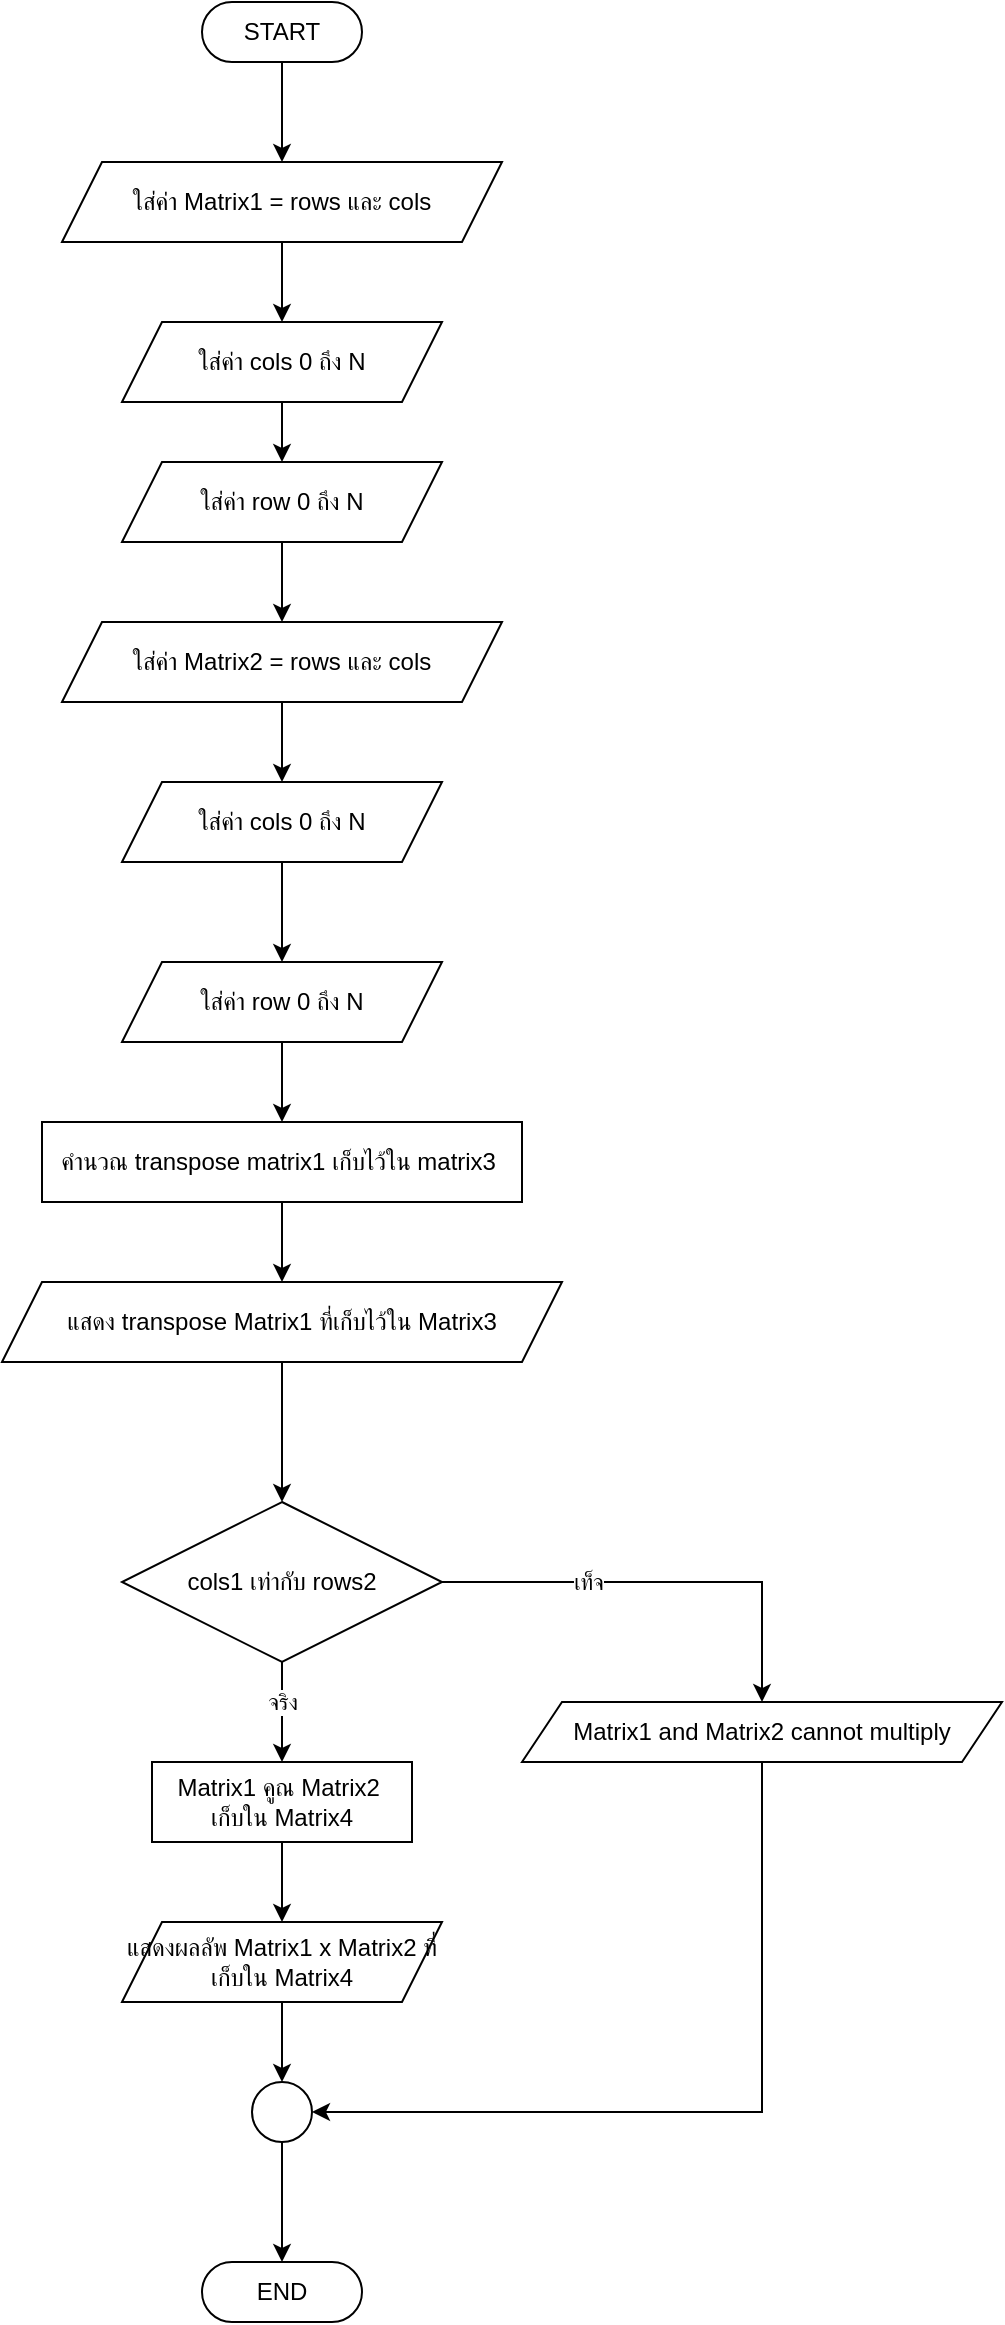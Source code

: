 <mxfile version="24.7.17">
  <diagram name="Page-1" id="nk33O3myFzExoFOTdXr2">
    <mxGraphModel dx="2100" dy="1258" grid="1" gridSize="10" guides="1" tooltips="1" connect="1" arrows="1" fold="1" page="1" pageScale="1" pageWidth="850" pageHeight="1100" math="0" shadow="0">
      <root>
        <mxCell id="0" />
        <mxCell id="1" parent="0" />
        <mxCell id="kYGMWOx48pSqeB-PKOhN-2" value="" style="edgeStyle=orthogonalEdgeStyle;rounded=0;orthogonalLoop=1;jettySize=auto;html=1;" edge="1" parent="1" source="UBjv-P3hsI7ne-E2DAJY-2" target="kYGMWOx48pSqeB-PKOhN-1">
          <mxGeometry relative="1" as="geometry" />
        </mxCell>
        <mxCell id="UBjv-P3hsI7ne-E2DAJY-2" value="START" style="rounded=1;whiteSpace=wrap;html=1;arcSize=50;" parent="1" vertex="1">
          <mxGeometry x="360" y="15" width="80" height="30" as="geometry" />
        </mxCell>
        <mxCell id="UBjv-P3hsI7ne-E2DAJY-3" value="END" style="rounded=1;whiteSpace=wrap;html=1;arcSize=50;" parent="1" vertex="1">
          <mxGeometry x="360" y="1145" width="80" height="30" as="geometry" />
        </mxCell>
        <mxCell id="kYGMWOx48pSqeB-PKOhN-4" value="" style="edgeStyle=orthogonalEdgeStyle;rounded=0;orthogonalLoop=1;jettySize=auto;html=1;" edge="1" parent="1" source="kYGMWOx48pSqeB-PKOhN-1" target="kYGMWOx48pSqeB-PKOhN-3">
          <mxGeometry relative="1" as="geometry" />
        </mxCell>
        <mxCell id="kYGMWOx48pSqeB-PKOhN-1" value="ใส่ค่า Matrix1 = rows และ cols" style="shape=parallelogram;perimeter=parallelogramPerimeter;whiteSpace=wrap;html=1;fixedSize=1;" vertex="1" parent="1">
          <mxGeometry x="290" y="95" width="220" height="40" as="geometry" />
        </mxCell>
        <mxCell id="kYGMWOx48pSqeB-PKOhN-6" value="" style="edgeStyle=orthogonalEdgeStyle;rounded=0;orthogonalLoop=1;jettySize=auto;html=1;" edge="1" parent="1" source="kYGMWOx48pSqeB-PKOhN-3" target="kYGMWOx48pSqeB-PKOhN-5">
          <mxGeometry relative="1" as="geometry" />
        </mxCell>
        <mxCell id="kYGMWOx48pSqeB-PKOhN-3" value="ใส่ค่า cols 0 ถึง N" style="shape=parallelogram;perimeter=parallelogramPerimeter;whiteSpace=wrap;html=1;fixedSize=1;" vertex="1" parent="1">
          <mxGeometry x="320" y="175" width="160" height="40" as="geometry" />
        </mxCell>
        <mxCell id="kYGMWOx48pSqeB-PKOhN-12" value="" style="edgeStyle=orthogonalEdgeStyle;rounded=0;orthogonalLoop=1;jettySize=auto;html=1;" edge="1" parent="1" source="kYGMWOx48pSqeB-PKOhN-5" target="kYGMWOx48pSqeB-PKOhN-8">
          <mxGeometry relative="1" as="geometry" />
        </mxCell>
        <mxCell id="kYGMWOx48pSqeB-PKOhN-5" value="ใส่ค่า row 0 ถึง N" style="shape=parallelogram;perimeter=parallelogramPerimeter;whiteSpace=wrap;html=1;fixedSize=1;" vertex="1" parent="1">
          <mxGeometry x="320" y="245" width="160" height="40" as="geometry" />
        </mxCell>
        <mxCell id="kYGMWOx48pSqeB-PKOhN-7" value="" style="edgeStyle=orthogonalEdgeStyle;rounded=0;orthogonalLoop=1;jettySize=auto;html=1;" edge="1" parent="1" source="kYGMWOx48pSqeB-PKOhN-8" target="kYGMWOx48pSqeB-PKOhN-10">
          <mxGeometry relative="1" as="geometry" />
        </mxCell>
        <mxCell id="kYGMWOx48pSqeB-PKOhN-8" value="ใส่ค่า Matrix2 = rows และ cols" style="shape=parallelogram;perimeter=parallelogramPerimeter;whiteSpace=wrap;html=1;fixedSize=1;" vertex="1" parent="1">
          <mxGeometry x="290" y="325" width="220" height="40" as="geometry" />
        </mxCell>
        <mxCell id="kYGMWOx48pSqeB-PKOhN-9" value="" style="edgeStyle=orthogonalEdgeStyle;rounded=0;orthogonalLoop=1;jettySize=auto;html=1;" edge="1" parent="1" source="kYGMWOx48pSqeB-PKOhN-10" target="kYGMWOx48pSqeB-PKOhN-11">
          <mxGeometry relative="1" as="geometry" />
        </mxCell>
        <mxCell id="kYGMWOx48pSqeB-PKOhN-10" value="ใส่ค่า cols 0 ถึง N" style="shape=parallelogram;perimeter=parallelogramPerimeter;whiteSpace=wrap;html=1;fixedSize=1;" vertex="1" parent="1">
          <mxGeometry x="320" y="405" width="160" height="40" as="geometry" />
        </mxCell>
        <mxCell id="kYGMWOx48pSqeB-PKOhN-14" value="" style="edgeStyle=orthogonalEdgeStyle;rounded=0;orthogonalLoop=1;jettySize=auto;html=1;" edge="1" parent="1" source="kYGMWOx48pSqeB-PKOhN-11" target="kYGMWOx48pSqeB-PKOhN-16">
          <mxGeometry relative="1" as="geometry">
            <mxPoint x="400" y="615" as="targetPoint" />
          </mxGeometry>
        </mxCell>
        <mxCell id="kYGMWOx48pSqeB-PKOhN-11" value="ใส่ค่า row 0 ถึง N" style="shape=parallelogram;perimeter=parallelogramPerimeter;whiteSpace=wrap;html=1;fixedSize=1;" vertex="1" parent="1">
          <mxGeometry x="320" y="495" width="160" height="40" as="geometry" />
        </mxCell>
        <mxCell id="kYGMWOx48pSqeB-PKOhN-18" value="" style="edgeStyle=orthogonalEdgeStyle;rounded=0;orthogonalLoop=1;jettySize=auto;html=1;" edge="1" parent="1" source="kYGMWOx48pSqeB-PKOhN-16" target="kYGMWOx48pSqeB-PKOhN-17">
          <mxGeometry relative="1" as="geometry" />
        </mxCell>
        <mxCell id="kYGMWOx48pSqeB-PKOhN-16" value="คำนวณ transpose matrix1 เก็บไว้ใน matrix3&amp;nbsp;" style="rounded=0;whiteSpace=wrap;html=1;" vertex="1" parent="1">
          <mxGeometry x="280" y="575" width="240" height="40" as="geometry" />
        </mxCell>
        <mxCell id="kYGMWOx48pSqeB-PKOhN-20" value="" style="edgeStyle=orthogonalEdgeStyle;rounded=0;orthogonalLoop=1;jettySize=auto;html=1;" edge="1" parent="1" source="kYGMWOx48pSqeB-PKOhN-17" target="kYGMWOx48pSqeB-PKOhN-19">
          <mxGeometry relative="1" as="geometry" />
        </mxCell>
        <mxCell id="kYGMWOx48pSqeB-PKOhN-17" value="แสดง transpose Matrix1 ที่เก็บไว้ใน Matrix3" style="shape=parallelogram;perimeter=parallelogramPerimeter;whiteSpace=wrap;html=1;fixedSize=1;rounded=0;" vertex="1" parent="1">
          <mxGeometry x="260" y="655" width="280" height="40" as="geometry" />
        </mxCell>
        <mxCell id="kYGMWOx48pSqeB-PKOhN-22" style="edgeStyle=orthogonalEdgeStyle;rounded=0;orthogonalLoop=1;jettySize=auto;html=1;exitX=1;exitY=0.5;exitDx=0;exitDy=0;entryX=0.5;entryY=0;entryDx=0;entryDy=0;" edge="1" parent="1" source="kYGMWOx48pSqeB-PKOhN-19" target="kYGMWOx48pSqeB-PKOhN-25">
          <mxGeometry relative="1" as="geometry">
            <mxPoint x="670" y="855" as="targetPoint" />
            <mxPoint x="530" y="805" as="sourcePoint" />
          </mxGeometry>
        </mxCell>
        <mxCell id="kYGMWOx48pSqeB-PKOhN-23" value="เท็จ" style="edgeLabel;html=1;align=center;verticalAlign=middle;resizable=0;points=[];" vertex="1" connectable="0" parent="kYGMWOx48pSqeB-PKOhN-22">
          <mxGeometry x="-0.783" y="1" relative="1" as="geometry">
            <mxPoint x="49" y="1" as="offset" />
          </mxGeometry>
        </mxCell>
        <mxCell id="kYGMWOx48pSqeB-PKOhN-28" style="edgeStyle=orthogonalEdgeStyle;rounded=0;orthogonalLoop=1;jettySize=auto;html=1;" edge="1" parent="1" source="kYGMWOx48pSqeB-PKOhN-19" target="kYGMWOx48pSqeB-PKOhN-29">
          <mxGeometry relative="1" as="geometry">
            <mxPoint x="400" y="885" as="targetPoint" />
          </mxGeometry>
        </mxCell>
        <mxCell id="kYGMWOx48pSqeB-PKOhN-30" value="จริง" style="edgeLabel;html=1;align=center;verticalAlign=middle;resizable=0;points=[];" vertex="1" connectable="0" parent="kYGMWOx48pSqeB-PKOhN-28">
          <mxGeometry x="-0.166" y="1" relative="1" as="geometry">
            <mxPoint x="-1" y="-1" as="offset" />
          </mxGeometry>
        </mxCell>
        <mxCell id="kYGMWOx48pSqeB-PKOhN-19" value="cols1 เท่ากับ rows2" style="rhombus;whiteSpace=wrap;html=1;rounded=0;" vertex="1" parent="1">
          <mxGeometry x="320" y="765" width="160" height="80" as="geometry" />
        </mxCell>
        <mxCell id="kYGMWOx48pSqeB-PKOhN-36" style="edgeStyle=orthogonalEdgeStyle;rounded=0;orthogonalLoop=1;jettySize=auto;html=1;entryX=1;entryY=0.5;entryDx=0;entryDy=0;" edge="1" parent="1" source="kYGMWOx48pSqeB-PKOhN-25" target="kYGMWOx48pSqeB-PKOhN-33">
          <mxGeometry relative="1" as="geometry">
            <Array as="points">
              <mxPoint x="640" y="1070" />
            </Array>
          </mxGeometry>
        </mxCell>
        <mxCell id="kYGMWOx48pSqeB-PKOhN-25" value="Matrix1 and Matrix2 cannot multiply" style="shape=parallelogram;perimeter=parallelogramPerimeter;whiteSpace=wrap;html=1;fixedSize=1;" vertex="1" parent="1">
          <mxGeometry x="520" y="865" width="240" height="30" as="geometry" />
        </mxCell>
        <mxCell id="kYGMWOx48pSqeB-PKOhN-32" value="" style="edgeStyle=orthogonalEdgeStyle;rounded=0;orthogonalLoop=1;jettySize=auto;html=1;" edge="1" parent="1" source="kYGMWOx48pSqeB-PKOhN-29" target="kYGMWOx48pSqeB-PKOhN-31">
          <mxGeometry relative="1" as="geometry" />
        </mxCell>
        <mxCell id="kYGMWOx48pSqeB-PKOhN-29" value="Matrix1 คูณ Matrix2&amp;nbsp;&lt;div&gt;เก็บใน Matrix4&lt;/div&gt;" style="rounded=0;whiteSpace=wrap;html=1;" vertex="1" parent="1">
          <mxGeometry x="335" y="895" width="130" height="40" as="geometry" />
        </mxCell>
        <mxCell id="kYGMWOx48pSqeB-PKOhN-34" value="" style="edgeStyle=orthogonalEdgeStyle;rounded=0;orthogonalLoop=1;jettySize=auto;html=1;" edge="1" parent="1" source="kYGMWOx48pSqeB-PKOhN-31" target="kYGMWOx48pSqeB-PKOhN-33">
          <mxGeometry relative="1" as="geometry" />
        </mxCell>
        <mxCell id="kYGMWOx48pSqeB-PKOhN-31" value="แสดงผลลัพ Matrix1 x Matrix2 ที่เก็บใน Matrix4" style="shape=parallelogram;perimeter=parallelogramPerimeter;whiteSpace=wrap;html=1;fixedSize=1;rounded=0;" vertex="1" parent="1">
          <mxGeometry x="320" y="975" width="160" height="40" as="geometry" />
        </mxCell>
        <mxCell id="kYGMWOx48pSqeB-PKOhN-37" value="" style="edgeStyle=orthogonalEdgeStyle;rounded=0;orthogonalLoop=1;jettySize=auto;html=1;" edge="1" parent="1" source="kYGMWOx48pSqeB-PKOhN-33" target="UBjv-P3hsI7ne-E2DAJY-3">
          <mxGeometry relative="1" as="geometry" />
        </mxCell>
        <mxCell id="kYGMWOx48pSqeB-PKOhN-33" value="" style="ellipse;whiteSpace=wrap;html=1;rounded=0;" vertex="1" parent="1">
          <mxGeometry x="385" y="1055" width="30" height="30" as="geometry" />
        </mxCell>
      </root>
    </mxGraphModel>
  </diagram>
</mxfile>

